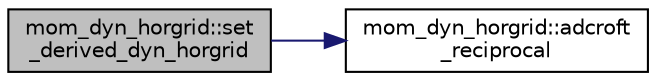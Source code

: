 digraph "mom_dyn_horgrid::set_derived_dyn_horgrid"
{
 // INTERACTIVE_SVG=YES
 // LATEX_PDF_SIZE
  edge [fontname="Helvetica",fontsize="10",labelfontname="Helvetica",labelfontsize="10"];
  node [fontname="Helvetica",fontsize="10",shape=record];
  rankdir="LR";
  Node1 [label="mom_dyn_horgrid::set\l_derived_dyn_horgrid",height=0.2,width=0.4,color="black", fillcolor="grey75", style="filled", fontcolor="black",tooltip="set_derived_dyn_horgrid calculates metric terms that are derived from other metrics."];
  Node1 -> Node2 [color="midnightblue",fontsize="10",style="solid",fontname="Helvetica"];
  Node2 [label="mom_dyn_horgrid::adcroft\l_reciprocal",height=0.2,width=0.4,color="black", fillcolor="white", style="filled",URL="$namespacemom__dyn__horgrid.html#aa6579f50769698067defbc3c676e0191",tooltip="Adcroft_reciprocal(x) = 1/x for |x|>0 or 0 for x=0."];
}
